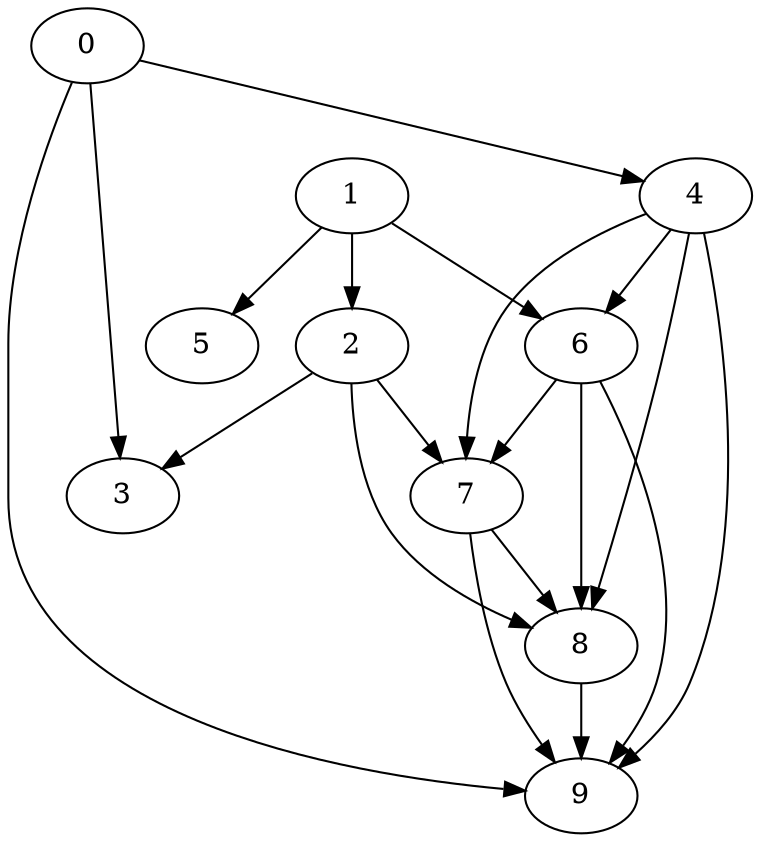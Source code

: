 digraph "Random_Nodes_10_Density_1.90_CCR_10.00_weightType_Random" {
	graph [CCR=10.0,
		Density=1.9,
		"No of edges"=19,
		"No of nodes"=10,
		"Node concurrency"=-1,
		"Total sequential time"=63
	];
	0	 [weight="6"];
	3	 [weight="10"];
	0 -> 3	 [weight="34"];
	4	 [weight="3"];
	0 -> 4	 [weight="24"];
	9	 [weight="8"];
	0 -> 9	 [weight="44"];
	1	 [weight="5"];
	2	 [weight="5"];
	1 -> 2	 [weight="48"];
	5	 [weight="7"];
	1 -> 5	 [weight="19"];
	6	 [weight="8"];
	1 -> 6	 [weight="39"];
	2 -> 3	 [weight="10"];
	7	 [weight="3"];
	2 -> 7	 [weight="48"];
	8	 [weight="8"];
	2 -> 8	 [weight="48"];
	4 -> 6	 [weight="10"];
	4 -> 7	 [weight="48"];
	4 -> 8	 [weight="48"];
	4 -> 9	 [weight="39"];
	6 -> 7	 [weight="15"];
	6 -> 8	 [weight="39"];
	6 -> 9	 [weight="29"];
	7 -> 8	 [weight="15"];
	7 -> 9	 [weight="34"];
	8 -> 9	 [weight="39"];
}
